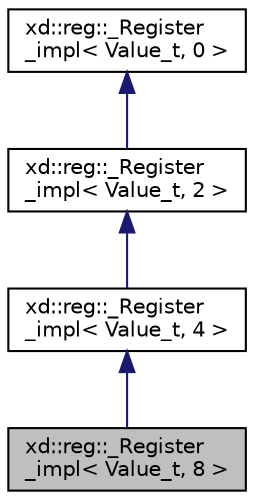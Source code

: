 digraph "xd::reg::_Register_impl&lt; Value_t, 8 &gt;"
{
  edge [fontname="Helvetica",fontsize="10",labelfontname="Helvetica",labelfontsize="10"];
  node [fontname="Helvetica",fontsize="10",shape=record];
  Node0 [label="xd::reg::_Register\l_impl\< Value_t, 8 \>",height=0.2,width=0.4,color="black", fillcolor="grey75", style="filled", fontcolor="black"];
  Node1 -> Node0 [dir="back",color="midnightblue",fontsize="10",style="solid",fontname="Helvetica"];
  Node1 [label="xd::reg::_Register\l_impl\< Value_t, 4 \>",height=0.2,width=0.4,color="black", fillcolor="white", style="filled",URL="$classxd_1_1reg_1_1___register__impl_3_01_value__t_00_014_01_4.html"];
  Node2 -> Node1 [dir="back",color="midnightblue",fontsize="10",style="solid",fontname="Helvetica"];
  Node2 [label="xd::reg::_Register\l_impl\< Value_t, 2 \>",height=0.2,width=0.4,color="black", fillcolor="white", style="filled",URL="$classxd_1_1reg_1_1___register__impl_3_01_value__t_00_012_01_4.html"];
  Node3 -> Node2 [dir="back",color="midnightblue",fontsize="10",style="solid",fontname="Helvetica"];
  Node3 [label="xd::reg::_Register\l_impl\< Value_t, 0 \>",height=0.2,width=0.4,color="black", fillcolor="white", style="filled",URL="$classxd_1_1reg_1_1___register__impl_3_01_value__t_00_010_01_4.html"];
}
